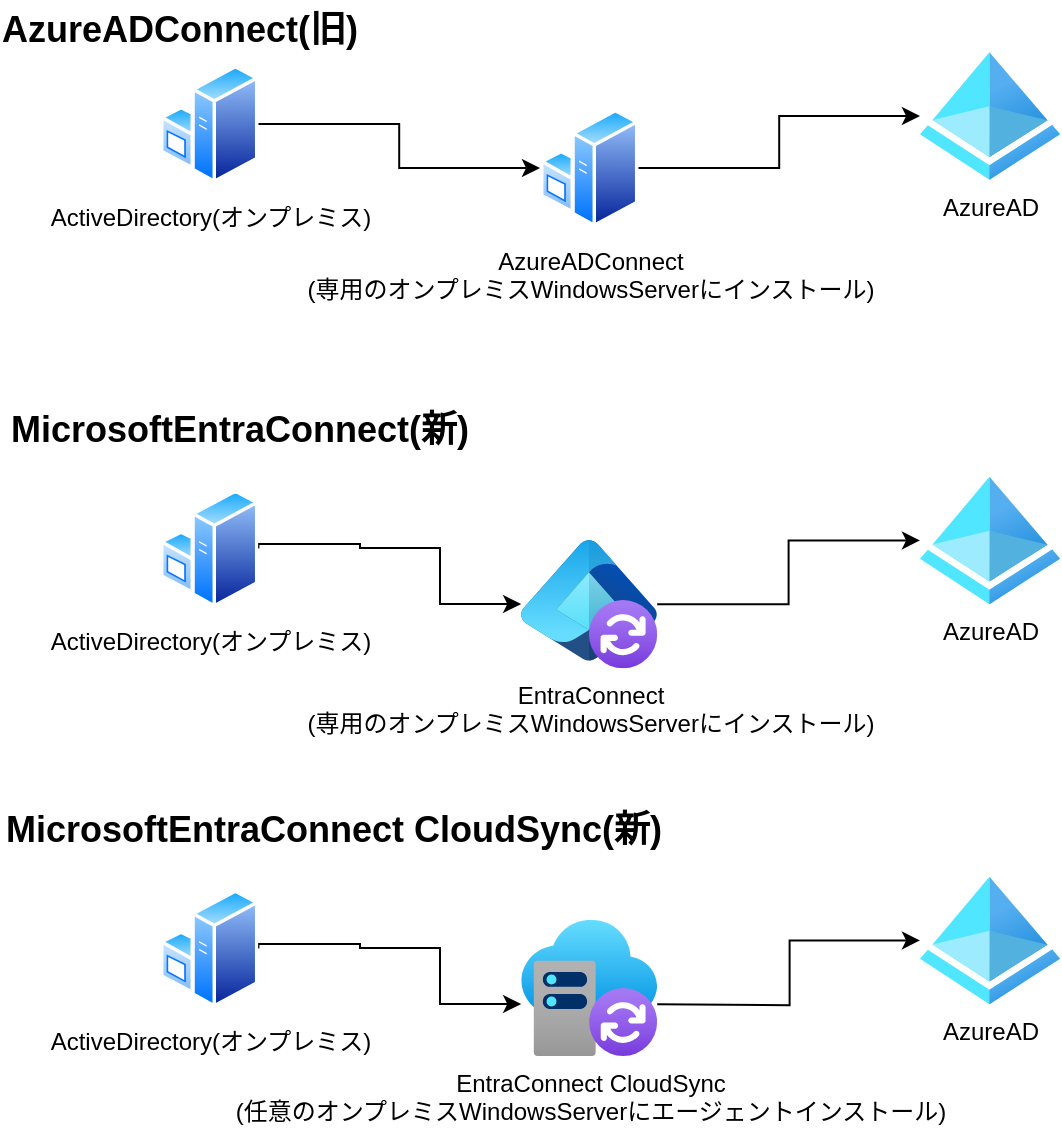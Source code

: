 <mxfile version="26.0.2">
  <diagram name="ページ1" id="UTVBnHbfs3gHb6e7ykVW">
    <mxGraphModel dx="954" dy="603" grid="1" gridSize="10" guides="1" tooltips="1" connect="1" arrows="1" fold="1" page="1" pageScale="1" pageWidth="827" pageHeight="1169" math="0" shadow="0">
      <root>
        <mxCell id="0" />
        <mxCell id="1" parent="0" />
        <mxCell id="7mwDVdzGJN8A4VN6h1qE-1" value="EntraConnect&lt;div&gt;&lt;div&gt;(専用のオンプレミスWindowsServerにインストール)&lt;/div&gt;&lt;/div&gt;" style="image;aspect=fixed;html=1;points=[];align=center;fontSize=12;image=img/lib/azure2/identity/Entra_Connect.svg;" parent="1" vertex="1">
          <mxGeometry x="260.6" y="270" width="68" height="64.24" as="geometry" />
        </mxCell>
        <mxCell id="7mwDVdzGJN8A4VN6h1qE-15" style="edgeStyle=orthogonalEdgeStyle;rounded=0;orthogonalLoop=1;jettySize=auto;html=1;exitX=1;exitY=0.5;exitDx=0;exitDy=0;" parent="1" source="7mwDVdzGJN8A4VN6h1qE-3" target="7mwDVdzGJN8A4VN6h1qE-6" edge="1">
          <mxGeometry relative="1" as="geometry" />
        </mxCell>
        <mxCell id="7mwDVdzGJN8A4VN6h1qE-3" value="ActiveDirectory(オンプレミス)" style="image;aspect=fixed;perimeter=ellipsePerimeter;html=1;align=center;shadow=0;dashed=0;spacingTop=3;image=img/lib/active_directory/windows_server.svg;" parent="1" vertex="1">
          <mxGeometry x="80" y="32" width="49.2" height="60" as="geometry" />
        </mxCell>
        <mxCell id="7mwDVdzGJN8A4VN6h1qE-4" value="AzureAD" style="image;aspect=fixed;html=1;points=[];align=center;fontSize=12;image=img/lib/azure2/identity/Azure_Active_Directory.svg;" parent="1" vertex="1">
          <mxGeometry x="460" y="26" width="70" height="64" as="geometry" />
        </mxCell>
        <mxCell id="7mwDVdzGJN8A4VN6h1qE-8" style="edgeStyle=orthogonalEdgeStyle;rounded=0;orthogonalLoop=1;jettySize=auto;html=1;exitX=1;exitY=0.5;exitDx=0;exitDy=0;" parent="1" source="7mwDVdzGJN8A4VN6h1qE-6" target="7mwDVdzGJN8A4VN6h1qE-4" edge="1">
          <mxGeometry relative="1" as="geometry" />
        </mxCell>
        <mxCell id="7mwDVdzGJN8A4VN6h1qE-6" value="AzureADConnect&lt;div&gt;(専用のオンプレミスWindowsServerにインストール)&lt;/div&gt;" style="image;aspect=fixed;perimeter=ellipsePerimeter;html=1;align=center;shadow=0;dashed=0;spacingTop=3;image=img/lib/active_directory/windows_server.svg;" parent="1" vertex="1">
          <mxGeometry x="270" y="54" width="49.2" height="60" as="geometry" />
        </mxCell>
        <mxCell id="7mwDVdzGJN8A4VN6h1qE-9" value="AzureADConnect(旧)" style="text;html=1;align=center;verticalAlign=middle;whiteSpace=wrap;rounded=0;fontSize=18;fontStyle=1" parent="1" vertex="1">
          <mxGeometry x="10" width="160" height="30" as="geometry" />
        </mxCell>
        <mxCell id="7mwDVdzGJN8A4VN6h1qE-10" value="MicrosoftEntraConnect(新)" style="text;html=1;align=center;verticalAlign=middle;whiteSpace=wrap;rounded=0;fontSize=18;fontStyle=1" parent="1" vertex="1">
          <mxGeometry x="40" y="200" width="160" height="30" as="geometry" />
        </mxCell>
        <mxCell id="7mwDVdzGJN8A4VN6h1qE-11" style="edgeStyle=orthogonalEdgeStyle;rounded=0;orthogonalLoop=1;jettySize=auto;html=1;exitX=1;exitY=0.5;exitDx=0;exitDy=0;" parent="1" source="7mwDVdzGJN8A4VN6h1qE-12" target="7mwDVdzGJN8A4VN6h1qE-1" edge="1">
          <mxGeometry relative="1" as="geometry">
            <mxPoint x="220" y="320" as="targetPoint" />
            <Array as="points">
              <mxPoint x="129" y="272" />
              <mxPoint x="180" y="272" />
              <mxPoint x="180" y="274" />
              <mxPoint x="220" y="274" />
              <mxPoint x="220" y="302" />
            </Array>
          </mxGeometry>
        </mxCell>
        <mxCell id="7mwDVdzGJN8A4VN6h1qE-12" value="ActiveDirectory(オンプレミス)" style="image;aspect=fixed;perimeter=ellipsePerimeter;html=1;align=center;shadow=0;dashed=0;spacingTop=3;image=img/lib/active_directory/windows_server.svg;" parent="1" vertex="1">
          <mxGeometry x="80" y="244.24" width="49.2" height="60" as="geometry" />
        </mxCell>
        <mxCell id="7mwDVdzGJN8A4VN6h1qE-13" value="AzureAD" style="image;aspect=fixed;html=1;points=[];align=center;fontSize=12;image=img/lib/azure2/identity/Azure_Active_Directory.svg;" parent="1" vertex="1">
          <mxGeometry x="460" y="238.24" width="70" height="64" as="geometry" />
        </mxCell>
        <mxCell id="7mwDVdzGJN8A4VN6h1qE-14" style="edgeStyle=orthogonalEdgeStyle;rounded=0;orthogonalLoop=1;jettySize=auto;html=1;" parent="1" source="7mwDVdzGJN8A4VN6h1qE-1" target="7mwDVdzGJN8A4VN6h1qE-13" edge="1">
          <mxGeometry relative="1" as="geometry">
            <mxPoint x="350" y="275" as="sourcePoint" />
          </mxGeometry>
        </mxCell>
        <mxCell id="7mwDVdzGJN8A4VN6h1qE-18" style="edgeStyle=orthogonalEdgeStyle;rounded=0;orthogonalLoop=1;jettySize=auto;html=1;exitX=1;exitY=0.5;exitDx=0;exitDy=0;" parent="1" source="7mwDVdzGJN8A4VN6h1qE-19" edge="1">
          <mxGeometry relative="1" as="geometry">
            <mxPoint x="260.6" y="502" as="targetPoint" />
            <Array as="points">
              <mxPoint x="129" y="472" />
              <mxPoint x="180" y="472" />
              <mxPoint x="180" y="474" />
              <mxPoint x="220" y="474" />
              <mxPoint x="220" y="502" />
            </Array>
          </mxGeometry>
        </mxCell>
        <mxCell id="7mwDVdzGJN8A4VN6h1qE-19" value="ActiveDirectory(オンプレミス)" style="image;aspect=fixed;perimeter=ellipsePerimeter;html=1;align=center;shadow=0;dashed=0;spacingTop=3;image=img/lib/active_directory/windows_server.svg;" parent="1" vertex="1">
          <mxGeometry x="80" y="444.24" width="49.2" height="60" as="geometry" />
        </mxCell>
        <mxCell id="7mwDVdzGJN8A4VN6h1qE-20" value="AzureAD" style="image;aspect=fixed;html=1;points=[];align=center;fontSize=12;image=img/lib/azure2/identity/Azure_Active_Directory.svg;" parent="1" vertex="1">
          <mxGeometry x="460" y="438.24" width="70" height="64" as="geometry" />
        </mxCell>
        <mxCell id="7mwDVdzGJN8A4VN6h1qE-21" style="edgeStyle=orthogonalEdgeStyle;rounded=0;orthogonalLoop=1;jettySize=auto;html=1;" parent="1" target="7mwDVdzGJN8A4VN6h1qE-20" edge="1">
          <mxGeometry relative="1" as="geometry">
            <mxPoint x="328.6" y="502.1" as="sourcePoint" />
          </mxGeometry>
        </mxCell>
        <mxCell id="7mwDVdzGJN8A4VN6h1qE-22" value="EntraConnect CloudSync&lt;div&gt;(任意のオンプレミスWindowsServerにエージェントインストール)&lt;/div&gt;" style="image;aspect=fixed;html=1;points=[];align=center;fontSize=12;image=img/lib/azure2/other/Entra_Connect_Sync.svg;" parent="1" vertex="1">
          <mxGeometry x="260.6" y="460" width="68" height="68" as="geometry" />
        </mxCell>
        <mxCell id="7mwDVdzGJN8A4VN6h1qE-23" value="MicrosoftEntraConnect CloudSync(新)" style="text;html=1;align=center;verticalAlign=middle;whiteSpace=wrap;rounded=0;fontSize=18;fontStyle=1" parent="1" vertex="1">
          <mxGeometry y="400" width="334" height="30" as="geometry" />
        </mxCell>
      </root>
    </mxGraphModel>
  </diagram>
</mxfile>
